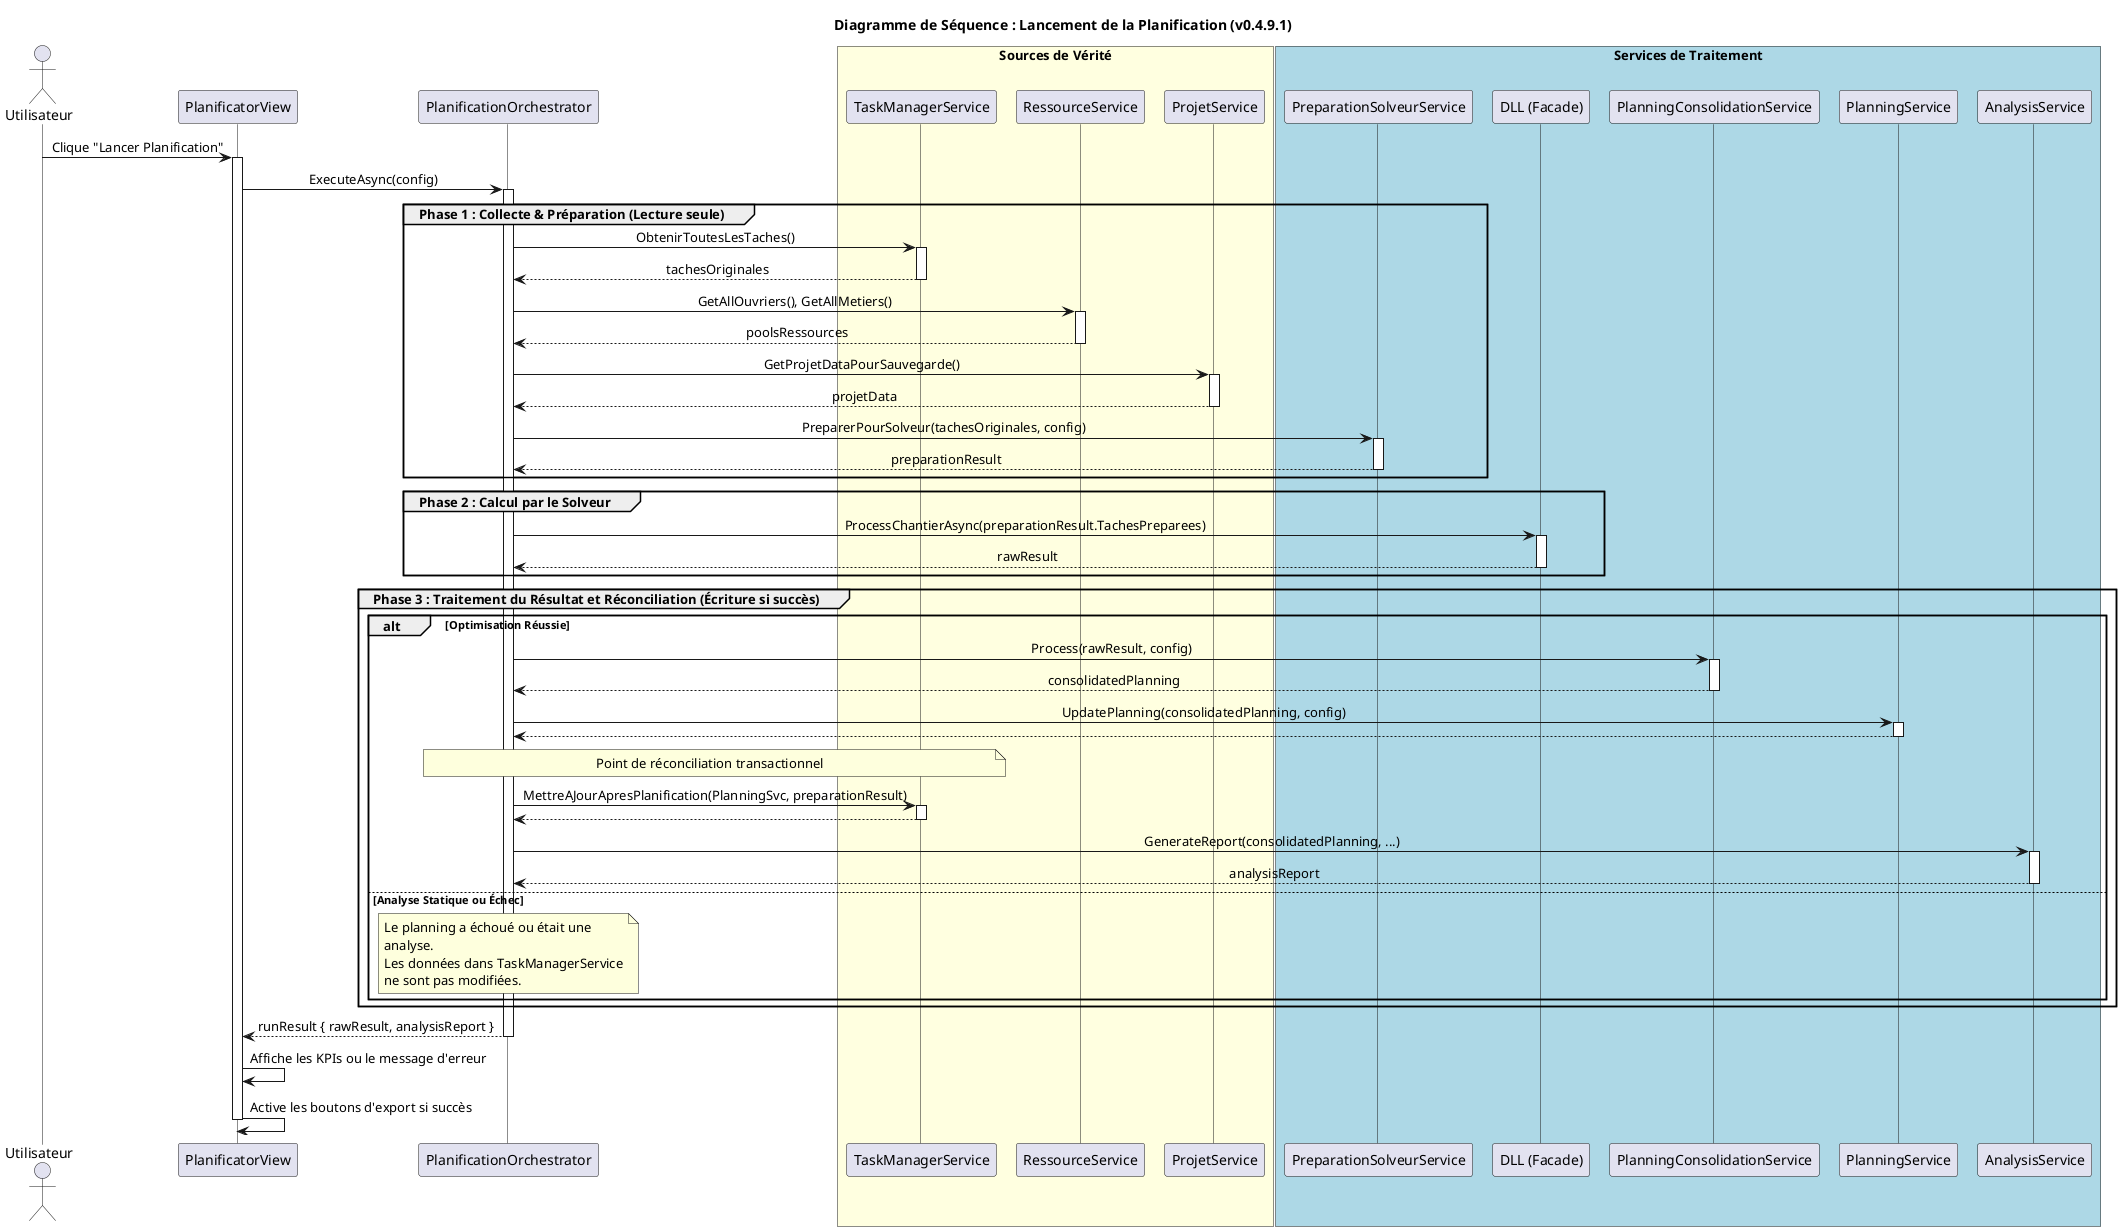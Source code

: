 @startuml
' --- Configuration ---
title Diagramme de Séquence : Lancement de la Planification (v0.4.9.1)
skinparam componentStyle uml2
skinparam wrapWidth 250
skinparam participantPadding 5
skinparam sequenceMessageAlign center
skinparam lifelineStrategy solid

' --- Participants ---
actor Utilisateur
participant "PlanificatorView" as UI
participant "PlanificationOrchestrator" as Orchestrator
box "Sources de Vérité" #LightYellow
    participant "TaskManagerService" as TaskManagerSvc
    participant "RessourceService" as RessourceSvc
    participant "ProjetService" as ProjetSvc
end box
box "Services de Traitement" #LightBlue
    participant "PreparationSolveurService" as PreparationSvc
    participant "DLL (Facade)" as Facade
    participant "PlanningConsolidationService" as ConsolidationSvc
    participant "PlanningService" as PlanningSvc
    participant "AnalysisService" as AnalysisSvc
end box

' --- Flux ---
Utilisateur -> UI : Clique "Lancer Planification"
activate UI
UI -> Orchestrator : ExecuteAsync(config)
activate Orchestrator

group Phase 1 : Collecte & Préparation (Lecture seule)
    Orchestrator -> TaskManagerSvc : ObtenirToutesLesTaches()
    activate TaskManagerSvc
    TaskManagerSvc --> Orchestrator : tachesOriginales
    deactivate TaskManagerSvc

    Orchestrator -> RessourceSvc : GetAllOuvriers(), GetAllMetiers()
    activate RessourceSvc
    RessourceSvc --> Orchestrator : poolsRessources
    deactivate RessourceSvc
    
    Orchestrator -> ProjetSvc : GetProjetDataPourSauvegarde()
    activate ProjetSvc
    ProjetSvc --> Orchestrator : projetData
    deactivate ProjetSvc

    Orchestrator -> PreparationSvc : PreparerPourSolveur(tachesOriginales, config)
    activate PreparationSvc
    PreparationSvc --> Orchestrator : preparationResult
    deactivate PreparationSvc
end

group Phase 2 : Calcul par le Solveur
    Orchestrator -> Facade : ProcessChantierAsync(preparationResult.TachesPreparees)
    activate Facade
    Facade --> Orchestrator : rawResult
    deactivate Facade
end

group Phase 3 : Traitement du Résultat et Réconciliation (Écriture si succès)
    alt Optimisation Réussie
        Orchestrator -> ConsolidationSvc : Process(rawResult, config)
        activate ConsolidationSvc
        ConsolidationSvc --> Orchestrator : consolidatedPlanning
        deactivate ConsolidationSvc

        Orchestrator -> PlanningSvc : UpdatePlanning(consolidatedPlanning, config)
        activate PlanningSvc
        PlanningSvc --> Orchestrator
        deactivate PlanningSvc

        note over Orchestrator, TaskManagerSvc : Point de réconciliation transactionnel
        Orchestrator -> TaskManagerSvc : MettreAJourApresPlanification(PlanningSvc, preparationResult)
        activate TaskManagerSvc
        ' Le TaskManagerService met à jour son état interne (sous-tâches, statuts, etc.)
        TaskManagerSvc --> Orchestrator
        deactivate TaskManagerSvc

        Orchestrator -> AnalysisSvc : GenerateReport(consolidatedPlanning, ...)
        activate AnalysisSvc
        AnalysisSvc --> Orchestrator : analysisReport
        deactivate AnalysisSvc
    
    else Analyse Statique ou Échec
        note over Orchestrator : Le planning a échoué ou était une analyse.\nLes données dans TaskManagerService ne sont pas modifiées.
        ' (Flux pour l'analyse de tension ou le retour simple du résultat brut)
    end
end

Orchestrator --> UI : runResult { rawResult, analysisReport }
deactivate Orchestrator

UI -> UI : Affiche les KPIs ou le message d'erreur
UI -> UI : Active les boutons d'export si succès
deactivate UI

@enduml